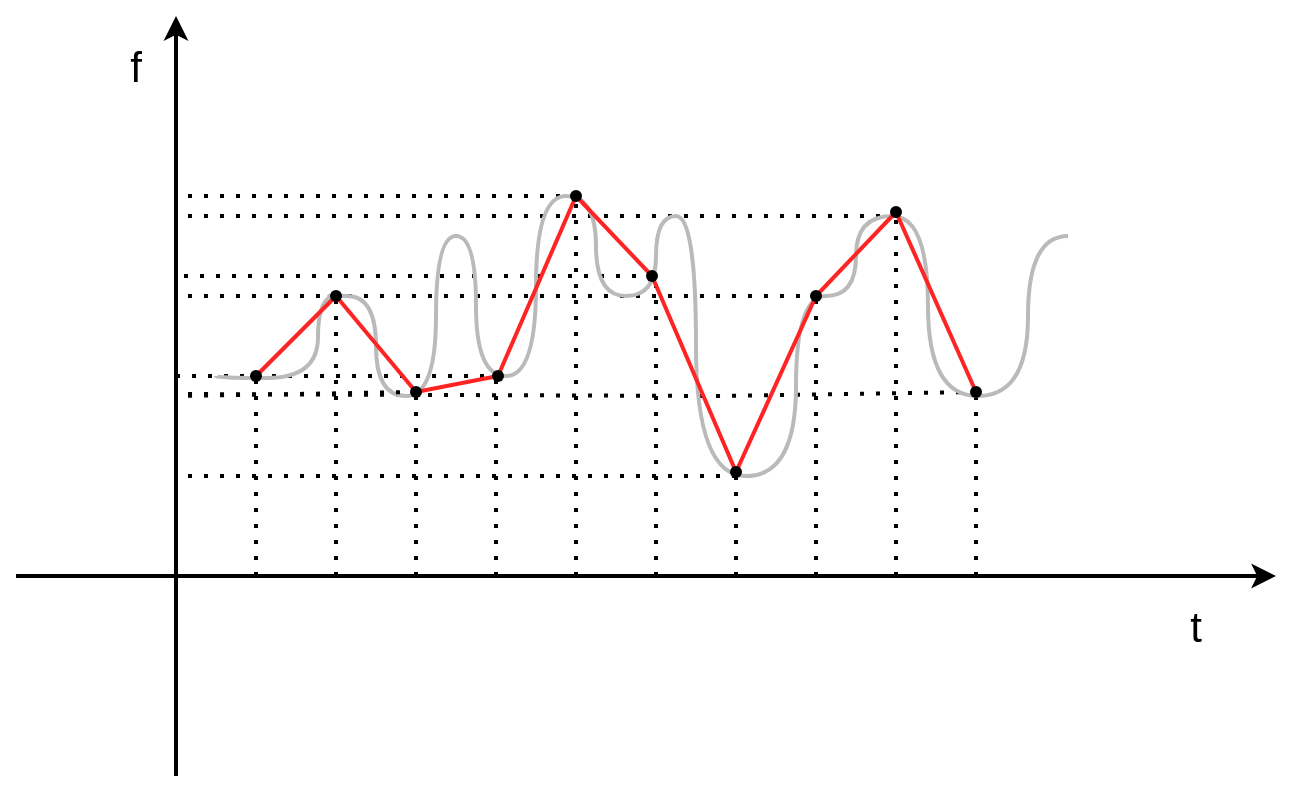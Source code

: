 <mxfile version="23.0.2" type="device">
  <diagram name="Page-1" id="2FI6XyES803FCEHlAzth">
    <mxGraphModel dx="4968" dy="2948" grid="1" gridSize="10" guides="1" tooltips="1" connect="1" arrows="1" fold="1" page="1" pageScale="1" pageWidth="850" pageHeight="1100" math="0" shadow="0">
      <root>
        <mxCell id="0" />
        <mxCell id="1" parent="0" />
        <mxCell id="ioFfpy6WPlezLUlDHou8-60" value="" style="endArrow=none;dashed=1;html=1;dashPattern=1 3;strokeWidth=2;rounded=0;exitX=0.4;exitY=1;exitDx=0;exitDy=0;exitPerimeter=0;" edge="1" parent="1" source="ioFfpy6WPlezLUlDHou8-35">
          <mxGeometry width="50" height="50" relative="1" as="geometry">
            <mxPoint x="420" y="610" as="sourcePoint" />
            <mxPoint x="200" y="349" as="targetPoint" />
            <Array as="points">
              <mxPoint x="470" y="350" />
            </Array>
          </mxGeometry>
        </mxCell>
        <mxCell id="ioFfpy6WPlezLUlDHou8-1" value="" style="endArrow=classic;html=1;rounded=0;strokeWidth=2;" edge="1" parent="1">
          <mxGeometry width="50" height="50" relative="1" as="geometry">
            <mxPoint x="200" y="540" as="sourcePoint" />
            <mxPoint x="200" y="160" as="targetPoint" />
          </mxGeometry>
        </mxCell>
        <mxCell id="ioFfpy6WPlezLUlDHou8-2" value="" style="endArrow=classic;html=1;rounded=0;strokeWidth=2;" edge="1" parent="1">
          <mxGeometry width="50" height="50" relative="1" as="geometry">
            <mxPoint x="120" y="440" as="sourcePoint" />
            <mxPoint x="750" y="440" as="targetPoint" />
          </mxGeometry>
        </mxCell>
        <mxCell id="ioFfpy6WPlezLUlDHou8-3" value="" style="endArrow=none;dashed=1;html=1;dashPattern=1 3;strokeWidth=2;rounded=0;" edge="1" parent="1" source="ioFfpy6WPlezLUlDHou8-23">
          <mxGeometry width="50" height="50" relative="1" as="geometry">
            <mxPoint x="240" y="440" as="sourcePoint" />
            <mxPoint x="240" y="340" as="targetPoint" />
          </mxGeometry>
        </mxCell>
        <mxCell id="ioFfpy6WPlezLUlDHou8-4" value="" style="endArrow=none;dashed=1;html=1;dashPattern=1 3;strokeWidth=2;rounded=0;" edge="1" parent="1">
          <mxGeometry width="50" height="50" relative="1" as="geometry">
            <mxPoint x="320" y="440" as="sourcePoint" />
            <mxPoint x="320" y="350" as="targetPoint" />
          </mxGeometry>
        </mxCell>
        <mxCell id="ioFfpy6WPlezLUlDHou8-5" value="" style="endArrow=none;dashed=1;html=1;dashPattern=1 3;strokeWidth=2;rounded=0;" edge="1" parent="1">
          <mxGeometry width="50" height="50" relative="1" as="geometry">
            <mxPoint x="360" y="440" as="sourcePoint" />
            <mxPoint x="360" y="340" as="targetPoint" />
          </mxGeometry>
        </mxCell>
        <mxCell id="ioFfpy6WPlezLUlDHou8-6" value="" style="endArrow=none;dashed=1;html=1;dashPattern=1 3;strokeWidth=2;rounded=0;" edge="1" parent="1" source="ioFfpy6WPlezLUlDHou8-31">
          <mxGeometry width="50" height="50" relative="1" as="geometry">
            <mxPoint x="440" y="290" as="sourcePoint" />
            <mxPoint x="200" y="290" as="targetPoint" />
          </mxGeometry>
        </mxCell>
        <mxCell id="ioFfpy6WPlezLUlDHou8-7" value="" style="endArrow=none;dashed=1;html=1;dashPattern=1 3;strokeWidth=2;rounded=0;" edge="1" parent="1">
          <mxGeometry width="50" height="50" relative="1" as="geometry">
            <mxPoint x="440" y="440" as="sourcePoint" />
            <mxPoint x="440" y="290" as="targetPoint" />
          </mxGeometry>
        </mxCell>
        <mxCell id="ioFfpy6WPlezLUlDHou8-8" value="" style="endArrow=none;dashed=1;html=1;dashPattern=1 3;strokeWidth=2;rounded=0;" edge="1" parent="1">
          <mxGeometry width="50" height="50" relative="1" as="geometry">
            <mxPoint x="400" y="250" as="sourcePoint" />
            <mxPoint x="200" y="250" as="targetPoint" />
          </mxGeometry>
        </mxCell>
        <mxCell id="ioFfpy6WPlezLUlDHou8-9" value="" style="endArrow=none;dashed=1;html=1;dashPattern=1 3;strokeWidth=2;rounded=0;" edge="1" parent="1">
          <mxGeometry width="50" height="50" relative="1" as="geometry">
            <mxPoint x="354" y="340" as="sourcePoint" />
            <mxPoint x="200" y="340" as="targetPoint" />
          </mxGeometry>
        </mxCell>
        <mxCell id="ioFfpy6WPlezLUlDHou8-10" value="" style="endArrow=none;dashed=1;html=1;dashPattern=1 3;strokeWidth=2;rounded=0;" edge="1" parent="1">
          <mxGeometry width="50" height="50" relative="1" as="geometry">
            <mxPoint x="480" y="440" as="sourcePoint" />
            <mxPoint x="480" y="390" as="targetPoint" />
          </mxGeometry>
        </mxCell>
        <mxCell id="ioFfpy6WPlezLUlDHou8-11" value="" style="endArrow=none;dashed=1;html=1;dashPattern=1 3;strokeWidth=2;rounded=0;" edge="1" parent="1">
          <mxGeometry width="50" height="50" relative="1" as="geometry">
            <mxPoint x="480" y="390" as="sourcePoint" />
            <mxPoint x="200" y="390" as="targetPoint" />
          </mxGeometry>
        </mxCell>
        <mxCell id="ioFfpy6WPlezLUlDHou8-12" value="" style="endArrow=none;dashed=1;html=1;dashPattern=1 3;strokeWidth=2;rounded=0;" edge="1" parent="1">
          <mxGeometry width="50" height="50" relative="1" as="geometry">
            <mxPoint x="520" y="440" as="sourcePoint" />
            <mxPoint x="520" y="300" as="targetPoint" />
          </mxGeometry>
        </mxCell>
        <mxCell id="ioFfpy6WPlezLUlDHou8-13" value="" style="endArrow=none;dashed=1;html=1;dashPattern=1 3;strokeWidth=2;rounded=0;" edge="1" parent="1">
          <mxGeometry width="50" height="50" relative="1" as="geometry">
            <mxPoint x="520" y="300" as="sourcePoint" />
            <mxPoint x="200" y="300" as="targetPoint" />
          </mxGeometry>
        </mxCell>
        <mxCell id="ioFfpy6WPlezLUlDHou8-14" value="" style="endArrow=none;dashed=1;html=1;dashPattern=1 3;strokeWidth=2;rounded=0;" edge="1" parent="1">
          <mxGeometry width="50" height="50" relative="1" as="geometry">
            <mxPoint x="560" y="440" as="sourcePoint" />
            <mxPoint x="560" y="260" as="targetPoint" />
          </mxGeometry>
        </mxCell>
        <mxCell id="ioFfpy6WPlezLUlDHou8-15" value="" style="endArrow=none;dashed=1;html=1;dashPattern=1 3;strokeWidth=2;rounded=0;" edge="1" parent="1">
          <mxGeometry width="50" height="50" relative="1" as="geometry">
            <mxPoint x="560" y="260" as="sourcePoint" />
            <mxPoint x="200" y="260" as="targetPoint" />
          </mxGeometry>
        </mxCell>
        <mxCell id="ioFfpy6WPlezLUlDHou8-16" value="" style="endArrow=none;dashed=1;html=1;dashPattern=1 3;strokeWidth=2;rounded=0;" edge="1" parent="1">
          <mxGeometry width="50" height="50" relative="1" as="geometry">
            <mxPoint x="600" y="440" as="sourcePoint" />
            <mxPoint x="600" y="350" as="targetPoint" />
          </mxGeometry>
        </mxCell>
        <mxCell id="ioFfpy6WPlezLUlDHou8-17" value="&lt;h4&gt;&lt;span style=&quot;font-weight: normal;&quot;&gt;&lt;font style=&quot;font-size: 21px;&quot;&gt;f&lt;/font&gt;&lt;/span&gt;&lt;/h4&gt;" style="text;html=1;strokeColor=none;fillColor=none;align=center;verticalAlign=middle;whiteSpace=wrap;rounded=0;" vertex="1" parent="1">
          <mxGeometry x="150" y="170" width="60" height="30" as="geometry" />
        </mxCell>
        <mxCell id="ioFfpy6WPlezLUlDHou8-18" value="&lt;h4&gt;&lt;span style=&quot;font-weight: normal;&quot;&gt;&lt;font style=&quot;font-size: 21px;&quot;&gt;t&lt;/font&gt;&lt;/span&gt;&lt;/h4&gt;" style="text;html=1;strokeColor=none;fillColor=none;align=center;verticalAlign=middle;whiteSpace=wrap;rounded=0;" vertex="1" parent="1">
          <mxGeometry x="680" y="450" width="60" height="30" as="geometry" />
        </mxCell>
        <mxCell id="ioFfpy6WPlezLUlDHou8-19" value="" style="endArrow=none;dashed=1;html=1;dashPattern=1 3;strokeWidth=2;rounded=0;" edge="1" parent="1">
          <mxGeometry width="50" height="50" relative="1" as="geometry">
            <mxPoint x="280" y="440" as="sourcePoint" />
            <mxPoint x="280" y="300" as="targetPoint" />
          </mxGeometry>
        </mxCell>
        <mxCell id="ioFfpy6WPlezLUlDHou8-20" value="" style="endArrow=none;dashed=1;html=1;dashPattern=1 3;strokeWidth=2;rounded=0;" edge="1" parent="1">
          <mxGeometry width="50" height="50" relative="1" as="geometry">
            <mxPoint x="400" y="440" as="sourcePoint" />
            <mxPoint x="400" y="250" as="targetPoint" />
          </mxGeometry>
        </mxCell>
        <mxCell id="ioFfpy6WPlezLUlDHou8-21" value="" style="curved=1;endArrow=none;html=1;rounded=0;edgeStyle=orthogonalEdgeStyle;endFill=0;strokeWidth=2;strokeColor=#BABABA;" edge="1" parent="1" source="ioFfpy6WPlezLUlDHou8-25">
          <mxGeometry width="50" height="50" relative="1" as="geometry">
            <mxPoint x="220" y="340" as="sourcePoint" />
            <mxPoint x="646" y="270" as="targetPoint" />
            <Array as="points">
              <mxPoint x="271" y="300" />
              <mxPoint x="300" y="300" />
              <mxPoint x="300" y="350" />
              <mxPoint x="330" y="350" />
              <mxPoint x="330" y="270" />
              <mxPoint x="350" y="270" />
              <mxPoint x="350" y="340" />
              <mxPoint x="380" y="340" />
              <mxPoint x="380" y="250" />
              <mxPoint x="410" y="250" />
              <mxPoint x="410" y="300" />
              <mxPoint x="440" y="300" />
              <mxPoint x="440" y="260" />
              <mxPoint x="460" y="260" />
              <mxPoint x="460" y="390" />
              <mxPoint x="510" y="390" />
              <mxPoint x="510" y="300" />
              <mxPoint x="540" y="300" />
              <mxPoint x="540" y="260" />
              <mxPoint x="576" y="260" />
              <mxPoint x="576" y="350" />
              <mxPoint x="626" y="350" />
              <mxPoint x="626" y="270" />
            </Array>
          </mxGeometry>
        </mxCell>
        <mxCell id="ioFfpy6WPlezLUlDHou8-22" value="" style="endArrow=none;dashed=1;html=1;dashPattern=1 3;strokeWidth=2;rounded=0;" edge="1" parent="1" target="ioFfpy6WPlezLUlDHou8-23">
          <mxGeometry width="50" height="50" relative="1" as="geometry">
            <mxPoint x="240" y="440" as="sourcePoint" />
            <mxPoint x="240" y="340" as="targetPoint" />
          </mxGeometry>
        </mxCell>
        <mxCell id="ioFfpy6WPlezLUlDHou8-24" value="" style="curved=1;endArrow=none;html=1;rounded=0;edgeStyle=orthogonalEdgeStyle;endFill=0;strokeWidth=2;strokeColor=#BABABA;" edge="1" parent="1" target="ioFfpy6WPlezLUlDHou8-25">
          <mxGeometry width="50" height="50" relative="1" as="geometry">
            <mxPoint x="220" y="340" as="sourcePoint" />
            <mxPoint x="646" y="270" as="targetPoint" />
            <Array as="points">
              <mxPoint x="220" y="341" />
              <mxPoint x="271" y="341" />
            </Array>
          </mxGeometry>
        </mxCell>
        <mxCell id="ioFfpy6WPlezLUlDHou8-27" value="" style="endArrow=none;dashed=1;html=1;dashPattern=1 3;strokeWidth=2;rounded=0;" edge="1" parent="1" source="ioFfpy6WPlezLUlDHou8-26">
          <mxGeometry width="50" height="50" relative="1" as="geometry">
            <mxPoint x="300" y="630" as="sourcePoint" />
            <mxPoint x="200" y="350" as="targetPoint" />
          </mxGeometry>
        </mxCell>
        <mxCell id="ioFfpy6WPlezLUlDHou8-30" value="" style="endArrow=none;dashed=1;html=1;dashPattern=1 3;strokeWidth=2;rounded=0;" edge="1" parent="1" target="ioFfpy6WPlezLUlDHou8-31">
          <mxGeometry width="50" height="50" relative="1" as="geometry">
            <mxPoint x="440" y="290" as="sourcePoint" />
            <mxPoint x="200" y="290" as="targetPoint" />
          </mxGeometry>
        </mxCell>
        <mxCell id="ioFfpy6WPlezLUlDHou8-61" value="" style="endArrow=none;html=1;rounded=0;strokeColor=#FF2424;strokeWidth=2;entryX=0.75;entryY=0.9;entryDx=0;entryDy=0;entryPerimeter=0;" edge="1" parent="1" target="ioFfpy6WPlezLUlDHou8-25">
          <mxGeometry width="50" height="50" relative="1" as="geometry">
            <mxPoint x="240" y="340" as="sourcePoint" />
            <mxPoint x="260" y="337" as="targetPoint" />
          </mxGeometry>
        </mxCell>
        <mxCell id="ioFfpy6WPlezLUlDHou8-63" value="" style="endArrow=none;html=1;rounded=0;strokeColor=#FF2424;strokeWidth=2;exitX=0.5;exitY=1;exitDx=0;exitDy=0;exitPerimeter=0;entryX=0.4;entryY=0.25;entryDx=0;entryDy=0;entryPerimeter=0;" edge="1" parent="1" source="ioFfpy6WPlezLUlDHou8-25" target="ioFfpy6WPlezLUlDHou8-26">
          <mxGeometry width="50" height="50" relative="1" as="geometry">
            <mxPoint x="370" y="550" as="sourcePoint" />
            <mxPoint x="300" y="333" as="targetPoint" />
          </mxGeometry>
        </mxCell>
        <mxCell id="ioFfpy6WPlezLUlDHou8-65" value="" style="endArrow=none;html=1;rounded=0;strokeColor=#FF2424;strokeWidth=2;exitX=0.7;exitY=0.75;exitDx=0;exitDy=0;exitPerimeter=0;entryX=0.25;entryY=0.35;entryDx=0;entryDy=0;entryPerimeter=0;" edge="1" parent="1" source="ioFfpy6WPlezLUlDHou8-26" target="ioFfpy6WPlezLUlDHou8-28">
          <mxGeometry width="50" height="50" relative="1" as="geometry">
            <mxPoint x="320" y="660" as="sourcePoint" />
            <mxPoint x="340" y="657" as="targetPoint" />
          </mxGeometry>
        </mxCell>
        <mxCell id="ioFfpy6WPlezLUlDHou8-67" value="" style="endArrow=none;html=1;rounded=0;strokeColor=#FF2424;strokeWidth=2;exitX=0.7;exitY=0.35;exitDx=0;exitDy=0;exitPerimeter=0;entryX=0.45;entryY=0.9;entryDx=0;entryDy=0;entryPerimeter=0;" edge="1" parent="1" source="ioFfpy6WPlezLUlDHou8-28" target="ioFfpy6WPlezLUlDHou8-29">
          <mxGeometry width="50" height="50" relative="1" as="geometry">
            <mxPoint x="280" y="570" as="sourcePoint" />
            <mxPoint x="379" y="307" as="targetPoint" />
          </mxGeometry>
        </mxCell>
        <mxCell id="ioFfpy6WPlezLUlDHou8-69" value="" style="endArrow=none;html=1;rounded=0;strokeColor=#FF2424;strokeWidth=2;exitX=0.85;exitY=0.25;exitDx=0;exitDy=0;exitPerimeter=0;entryX=0.6;entryY=0.1;entryDx=0;entryDy=0;entryPerimeter=0;" edge="1" parent="1" source="ioFfpy6WPlezLUlDHou8-29" target="ioFfpy6WPlezLUlDHou8-31">
          <mxGeometry width="50" height="50" relative="1" as="geometry">
            <mxPoint x="310" y="670" as="sourcePoint" />
            <mxPoint x="420" y="298" as="targetPoint" />
          </mxGeometry>
        </mxCell>
        <mxCell id="ioFfpy6WPlezLUlDHou8-73" value="" style="endArrow=none;html=1;rounded=0;strokeColor=#FF2424;strokeWidth=2;exitX=0.5;exitY=0.9;exitDx=0;exitDy=0;exitPerimeter=0;entryX=0.65;entryY=0.2;entryDx=0;entryDy=0;entryPerimeter=0;" edge="1" parent="1" source="ioFfpy6WPlezLUlDHou8-32" target="ioFfpy6WPlezLUlDHou8-33">
          <mxGeometry width="50" height="50" relative="1" as="geometry">
            <mxPoint x="410" y="620" as="sourcePoint" />
            <mxPoint x="499" y="383" as="targetPoint" />
          </mxGeometry>
        </mxCell>
        <mxCell id="ioFfpy6WPlezLUlDHou8-75" value="" style="endArrow=none;html=1;rounded=0;strokeColor=#FF2424;strokeWidth=2;exitX=0.7;exitY=0.7;exitDx=0;exitDy=0;exitPerimeter=0;entryX=0.45;entryY=0.9;entryDx=0;entryDy=0;entryPerimeter=0;" edge="1" parent="1" source="ioFfpy6WPlezLUlDHou8-33" target="ioFfpy6WPlezLUlDHou8-34">
          <mxGeometry width="50" height="50" relative="1" as="geometry">
            <mxPoint x="520" y="580" as="sourcePoint" />
            <mxPoint x="539" y="288" as="targetPoint" />
          </mxGeometry>
        </mxCell>
        <mxCell id="ioFfpy6WPlezLUlDHou8-77" value="" style="endArrow=none;html=1;rounded=0;strokeColor=#FF2424;strokeWidth=2;exitX=0.6;exitY=0.8;exitDx=0;exitDy=0;exitPerimeter=0;entryX=0.25;entryY=0.35;entryDx=0;entryDy=0;entryPerimeter=0;" edge="1" parent="1" source="ioFfpy6WPlezLUlDHou8-34" target="ioFfpy6WPlezLUlDHou8-35">
          <mxGeometry width="50" height="50" relative="1" as="geometry">
            <mxPoint x="530" y="590" as="sourcePoint" />
            <mxPoint x="579" y="333" as="targetPoint" />
          </mxGeometry>
        </mxCell>
        <mxCell id="ioFfpy6WPlezLUlDHou8-71" value="" style="endArrow=none;html=1;rounded=0;strokeColor=#FF2424;strokeWidth=2;exitX=0.65;exitY=0.95;exitDx=0;exitDy=0;exitPerimeter=0;" edge="1" parent="1" source="ioFfpy6WPlezLUlDHou8-31" target="ioFfpy6WPlezLUlDHou8-32">
          <mxGeometry width="50" height="50" relative="1" as="geometry">
            <mxPoint x="340" y="630" as="sourcePoint" />
            <mxPoint x="360" y="627" as="targetPoint" />
          </mxGeometry>
        </mxCell>
        <mxCell id="ioFfpy6WPlezLUlDHou8-23" value="" style="shape=waypoint;sketch=0;fillStyle=solid;size=6;pointerEvents=1;points=[];fillColor=none;resizable=0;rotatable=0;perimeter=centerPerimeter;snapToPoint=1;" vertex="1" parent="1">
          <mxGeometry x="230" y="330" width="20" height="20" as="geometry" />
        </mxCell>
        <mxCell id="ioFfpy6WPlezLUlDHou8-25" value="" style="shape=waypoint;sketch=0;fillStyle=solid;size=6;pointerEvents=1;points=[];fillColor=none;resizable=0;rotatable=0;perimeter=centerPerimeter;snapToPoint=1;" vertex="1" parent="1">
          <mxGeometry x="270" y="290" width="20" height="20" as="geometry" />
        </mxCell>
        <mxCell id="ioFfpy6WPlezLUlDHou8-26" value="" style="shape=waypoint;sketch=0;fillStyle=solid;size=6;pointerEvents=1;points=[];fillColor=none;resizable=0;rotatable=0;perimeter=centerPerimeter;snapToPoint=1;" vertex="1" parent="1">
          <mxGeometry x="310" y="338" width="20" height="20" as="geometry" />
        </mxCell>
        <mxCell id="ioFfpy6WPlezLUlDHou8-28" value="" style="shape=waypoint;sketch=0;fillStyle=solid;size=6;pointerEvents=1;points=[];fillColor=none;resizable=0;rotatable=0;perimeter=centerPerimeter;snapToPoint=1;" vertex="1" parent="1">
          <mxGeometry x="351" y="330" width="20" height="20" as="geometry" />
        </mxCell>
        <mxCell id="ioFfpy6WPlezLUlDHou8-29" value="" style="shape=waypoint;sketch=0;fillStyle=solid;size=6;pointerEvents=1;points=[];fillColor=none;resizable=0;rotatable=0;perimeter=centerPerimeter;snapToPoint=1;" vertex="1" parent="1">
          <mxGeometry x="390" y="240" width="20" height="20" as="geometry" />
        </mxCell>
        <mxCell id="ioFfpy6WPlezLUlDHou8-31" value="" style="shape=waypoint;sketch=0;fillStyle=solid;size=6;pointerEvents=1;points=[];fillColor=none;resizable=0;rotatable=0;perimeter=centerPerimeter;snapToPoint=1;" vertex="1" parent="1">
          <mxGeometry x="428" y="280" width="20" height="20" as="geometry" />
        </mxCell>
        <mxCell id="ioFfpy6WPlezLUlDHou8-32" value="" style="shape=waypoint;sketch=0;fillStyle=solid;size=6;pointerEvents=1;points=[];fillColor=none;resizable=0;rotatable=0;perimeter=centerPerimeter;snapToPoint=1;" vertex="1" parent="1">
          <mxGeometry x="470" y="378" width="20" height="20" as="geometry" />
        </mxCell>
        <mxCell id="ioFfpy6WPlezLUlDHou8-33" value="" style="shape=waypoint;sketch=0;fillStyle=solid;size=6;pointerEvents=1;points=[];fillColor=none;resizable=0;rotatable=0;perimeter=centerPerimeter;snapToPoint=1;" vertex="1" parent="1">
          <mxGeometry x="510" y="290" width="20" height="20" as="geometry" />
        </mxCell>
        <mxCell id="ioFfpy6WPlezLUlDHou8-34" value="" style="shape=waypoint;sketch=0;fillStyle=solid;size=6;pointerEvents=1;points=[];fillColor=none;resizable=0;rotatable=0;perimeter=centerPerimeter;snapToPoint=1;" vertex="1" parent="1">
          <mxGeometry x="550" y="248" width="20" height="20" as="geometry" />
        </mxCell>
        <mxCell id="ioFfpy6WPlezLUlDHou8-35" value="" style="shape=waypoint;sketch=0;fillStyle=solid;size=6;pointerEvents=1;points=[];fillColor=none;resizable=0;rotatable=0;perimeter=centerPerimeter;snapToPoint=1;" vertex="1" parent="1">
          <mxGeometry x="590" y="338" width="20" height="20" as="geometry" />
        </mxCell>
      </root>
    </mxGraphModel>
  </diagram>
</mxfile>
